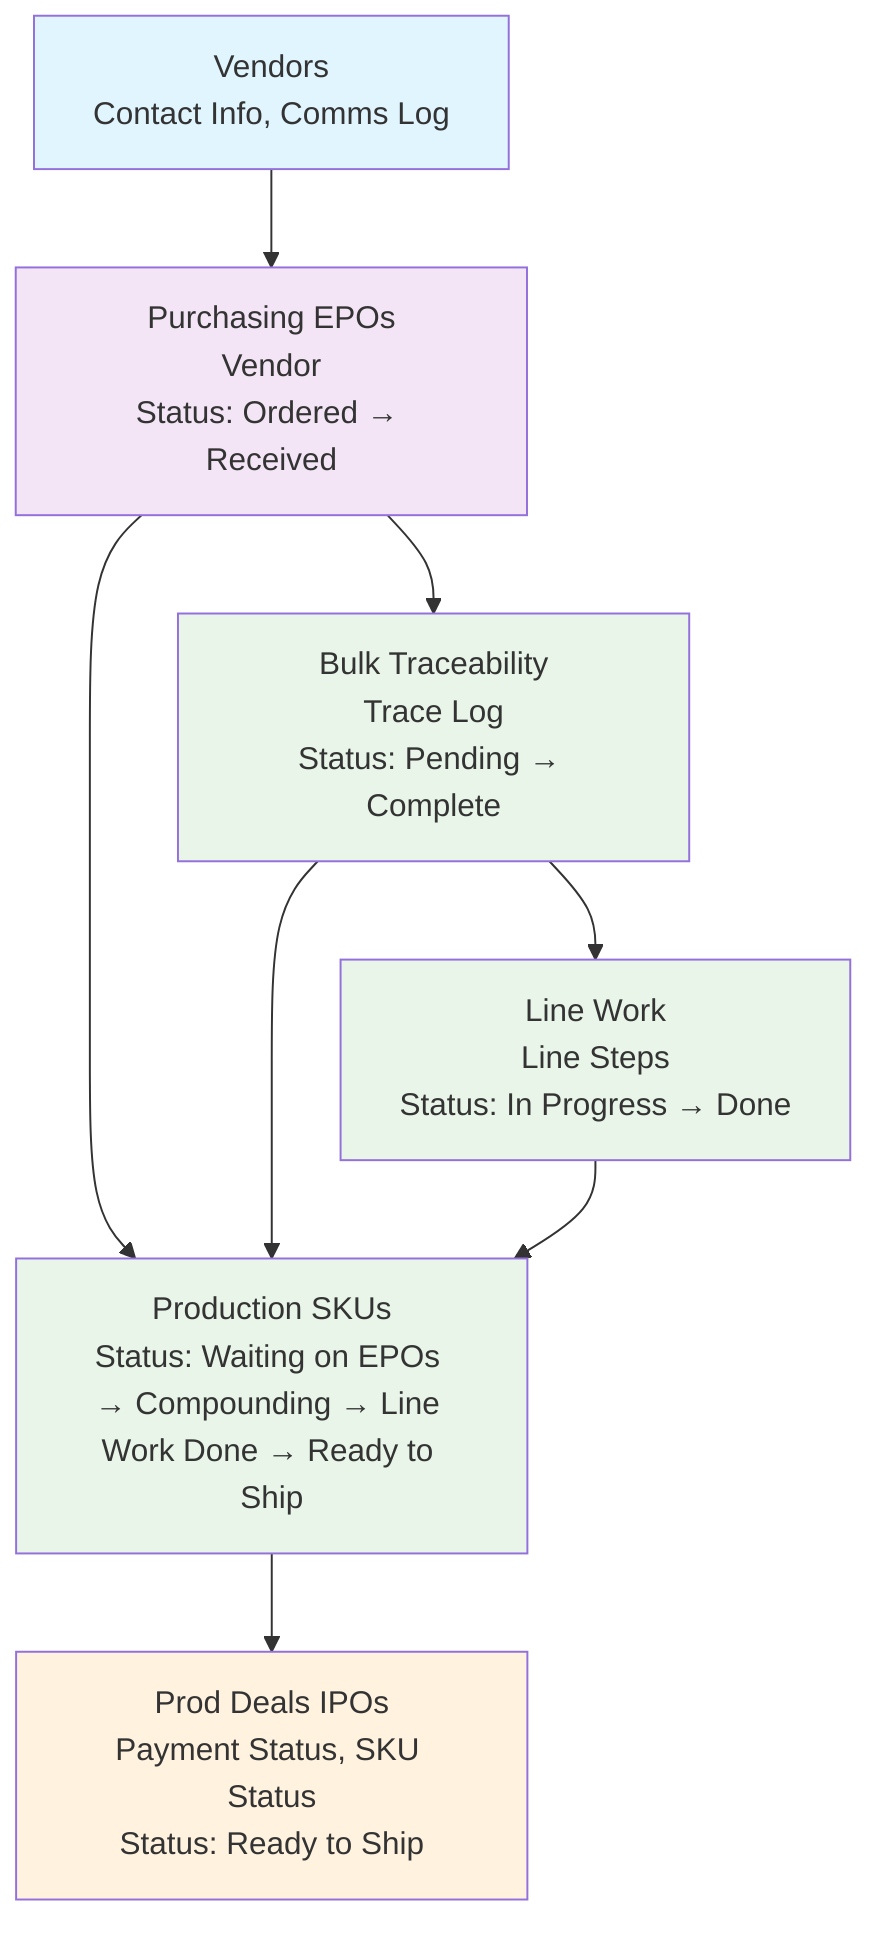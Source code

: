 graph TD
    V[Vendors<br/>Contact Info, Comms Log] 
    P[Purchasing EPOs<br/>Vendor<br/>Status: Ordered → Received]
    B[Bulk Traceability<br/>Trace Log<br/>Status: Pending → Complete]
    L[Line Work<br/>Line Steps<br/>Status: In Progress → Done]
    S[Production SKUs<br/>Status: Waiting on EPOs → Compounding → Line Work Done → Ready to Ship]
    D[Prod Deals IPOs<br/>Payment Status, SKU Status<br/>Status: Ready to Ship]

    %% Dependencies (Blocked By relationships)
    V --> P
    P --> B
    B --> L
    P --> S
    B --> S
    L --> S
    S --> D

    %% Styling
    classDef vendor fill:#e1f5fe
    classDef purchasing fill:#f3e5f5
    classDef production fill:#e8f5e8
    classDef deals fill:#fff3e0
    
    class V vendor
    class P purchasing
    class B,L,S production
    class D deals